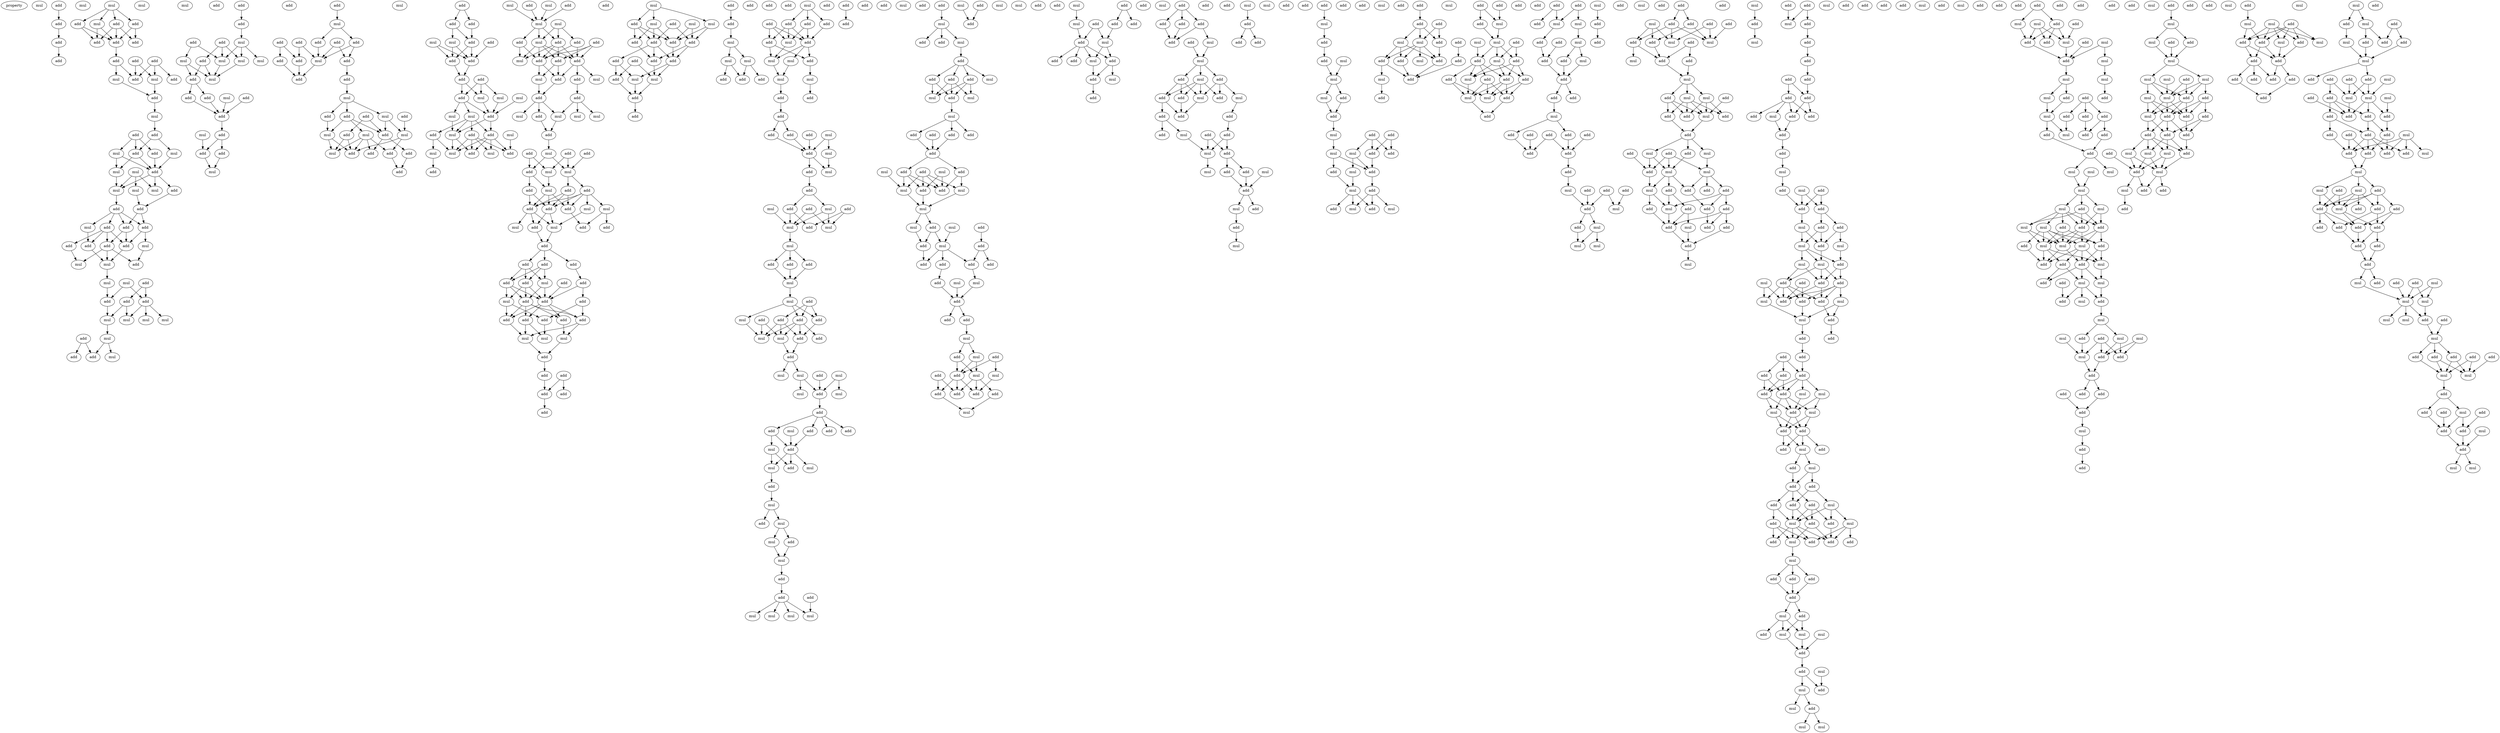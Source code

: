 digraph {
    node [fontcolor=black]
    property [mul=2,lf=1.0]
    0 [ label = mul ];
    1 [ label = add ];
    2 [ label = mul ];
    3 [ label = add ];
    4 [ label = mul ];
    5 [ label = add ];
    6 [ label = add ];
    7 [ label = add ];
    8 [ label = mul ];
    9 [ label = add ];
    10 [ label = add ];
    11 [ label = add ];
    12 [ label = add ];
    13 [ label = add ];
    14 [ label = add ];
    15 [ label = add ];
    16 [ label = add ];
    17 [ label = mul ];
    18 [ label = add ];
    19 [ label = add ];
    20 [ label = mul ];
    21 [ label = mul ];
    22 [ label = add ];
    23 [ label = mul ];
    24 [ label = add ];
    25 [ label = add ];
    26 [ label = add ];
    27 [ label = add ];
    28 [ label = mul ];
    29 [ label = mul ];
    30 [ label = mul ];
    31 [ label = add ];
    32 [ label = mul ];
    33 [ label = mul ];
    34 [ label = mul ];
    35 [ label = mul ];
    36 [ label = add ];
    37 [ label = add ];
    38 [ label = add ];
    39 [ label = add ];
    40 [ label = add ];
    41 [ label = add ];
    42 [ label = mul ];
    43 [ label = add ];
    44 [ label = add ];
    45 [ label = mul ];
    46 [ label = add ];
    47 [ label = add ];
    48 [ label = mul ];
    49 [ label = add ];
    50 [ label = mul ];
    51 [ label = add ];
    52 [ label = mul ];
    53 [ label = mul ];
    54 [ label = add ];
    55 [ label = add ];
    56 [ label = add ];
    57 [ label = mul ];
    58 [ label = mul ];
    59 [ label = mul ];
    60 [ label = mul ];
    61 [ label = mul ];
    62 [ label = add ];
    63 [ label = mul ];
    64 [ label = add ];
    65 [ label = add ];
    66 [ label = add ];
    67 [ label = add ];
    68 [ label = mul ];
    69 [ label = add ];
    70 [ label = add ];
    71 [ label = mul ];
    72 [ label = add ];
    73 [ label = mul ];
    74 [ label = add ];
    75 [ label = mul ];
    76 [ label = mul ];
    77 [ label = mul ];
    78 [ label = mul ];
    79 [ label = add ];
    80 [ label = add ];
    81 [ label = add ];
    82 [ label = mul ];
    83 [ label = add ];
    84 [ label = add ];
    85 [ label = add ];
    86 [ label = mul ];
    87 [ label = add ];
    88 [ label = add ];
    89 [ label = add ];
    90 [ label = mul ];
    91 [ label = add ];
    92 [ label = mul ];
    93 [ label = add ];
    94 [ label = add ];
    95 [ label = add ];
    96 [ label = add ];
    97 [ label = add ];
    98 [ label = add ];
    99 [ label = add ];
    100 [ label = mul ];
    101 [ label = add ];
    102 [ label = add ];
    103 [ label = add ];
    104 [ label = mul ];
    105 [ label = add ];
    106 [ label = mul ];
    107 [ label = add ];
    108 [ label = add ];
    109 [ label = add ];
    110 [ label = mul ];
    111 [ label = mul ];
    112 [ label = mul ];
    113 [ label = add ];
    114 [ label = add ];
    115 [ label = add ];
    116 [ label = add ];
    117 [ label = add ];
    118 [ label = mul ];
    119 [ label = add ];
    120 [ label = add ];
    121 [ label = mul ];
    122 [ label = add ];
    123 [ label = add ];
    124 [ label = add ];
    125 [ label = mul ];
    126 [ label = add ];
    127 [ label = mul ];
    128 [ label = add ];
    129 [ label = add ];
    130 [ label = add ];
    131 [ label = add ];
    132 [ label = add ];
    133 [ label = mul ];
    134 [ label = mul ];
    135 [ label = add ];
    136 [ label = mul ];
    137 [ label = mul ];
    138 [ label = mul ];
    139 [ label = add ];
    140 [ label = add ];
    141 [ label = mul ];
    142 [ label = mul ];
    143 [ label = add ];
    144 [ label = add ];
    145 [ label = mul ];
    146 [ label = mul ];
    147 [ label = add ];
    148 [ label = mul ];
    149 [ label = add ];
    150 [ label = add ];
    151 [ label = mul ];
    152 [ label = add ];
    153 [ label = add ];
    154 [ label = mul ];
    155 [ label = add ];
    156 [ label = mul ];
    157 [ label = mul ];
    158 [ label = add ];
    159 [ label = add ];
    160 [ label = mul ];
    161 [ label = add ];
    162 [ label = add ];
    163 [ label = add ];
    164 [ label = mul ];
    165 [ label = add ];
    166 [ label = add ];
    167 [ label = add ];
    168 [ label = add ];
    169 [ label = mul ];
    170 [ label = mul ];
    171 [ label = add ];
    172 [ label = add ];
    173 [ label = mul ];
    174 [ label = add ];
    175 [ label = mul ];
    176 [ label = mul ];
    177 [ label = mul ];
    178 [ label = add ];
    179 [ label = add ];
    180 [ label = add ];
    181 [ label = mul ];
    182 [ label = add ];
    183 [ label = mul ];
    184 [ label = add ];
    185 [ label = mul ];
    186 [ label = mul ];
    187 [ label = add ];
    188 [ label = add ];
    189 [ label = add ];
    190 [ label = mul ];
    191 [ label = add ];
    192 [ label = mul ];
    193 [ label = add ];
    194 [ label = add ];
    195 [ label = add ];
    196 [ label = mul ];
    197 [ label = add ];
    198 [ label = mul ];
    199 [ label = add ];
    200 [ label = add ];
    201 [ label = add ];
    202 [ label = add ];
    203 [ label = add ];
    204 [ label = add ];
    205 [ label = add ];
    206 [ label = add ];
    207 [ label = add ];
    208 [ label = mul ];
    209 [ label = mul ];
    210 [ label = add ];
    211 [ label = add ];
    212 [ label = add ];
    213 [ label = add ];
    214 [ label = add ];
    215 [ label = add ];
    216 [ label = add ];
    217 [ label = add ];
    218 [ label = mul ];
    219 [ label = mul ];
    220 [ label = mul ];
    221 [ label = add ];
    222 [ label = add ];
    223 [ label = add ];
    224 [ label = add ];
    225 [ label = add ];
    226 [ label = add ];
    227 [ label = mul ];
    228 [ label = mul ];
    229 [ label = add ];
    230 [ label = mul ];
    231 [ label = add ];
    232 [ label = mul ];
    233 [ label = add ];
    234 [ label = add ];
    235 [ label = add ];
    236 [ label = add ];
    237 [ label = add ];
    238 [ label = add ];
    239 [ label = add ];
    240 [ label = add ];
    241 [ label = mul ];
    242 [ label = add ];
    243 [ label = mul ];
    244 [ label = add ];
    245 [ label = add ];
    246 [ label = add ];
    247 [ label = add ];
    248 [ label = add ];
    249 [ label = add ];
    250 [ label = mul ];
    251 [ label = mul ];
    252 [ label = mul ];
    253 [ label = add ];
    254 [ label = add ];
    255 [ label = add ];
    256 [ label = add ];
    257 [ label = mul ];
    258 [ label = add ];
    259 [ label = add ];
    260 [ label = add ];
    261 [ label = add ];
    262 [ label = add ];
    263 [ label = add ];
    264 [ label = mul ];
    265 [ label = add ];
    266 [ label = mul ];
    267 [ label = mul ];
    268 [ label = mul ];
    269 [ label = mul ];
    270 [ label = add ];
    271 [ label = add ];
    272 [ label = add ];
    273 [ label = add ];
    274 [ label = add ];
    275 [ label = mul ];
    276 [ label = add ];
    277 [ label = add ];
    278 [ label = add ];
    279 [ label = mul ];
    280 [ label = add ];
    281 [ label = add ];
    282 [ label = mul ];
    283 [ label = add ];
    284 [ label = add ];
    285 [ label = add ];
    286 [ label = mul ];
    287 [ label = mul ];
    288 [ label = add ];
    289 [ label = add ];
    290 [ label = add ];
    291 [ label = mul ];
    292 [ label = mul ];
    293 [ label = add ];
    294 [ label = mul ];
    295 [ label = add ];
    296 [ label = add ];
    297 [ label = add ];
    298 [ label = mul ];
    299 [ label = add ];
    300 [ label = mul ];
    301 [ label = add ];
    302 [ label = add ];
    303 [ label = add ];
    304 [ label = add ];
    305 [ label = mul ];
    306 [ label = add ];
    307 [ label = mul ];
    308 [ label = mul ];
    309 [ label = add ];
    310 [ label = add ];
    311 [ label = mul ];
    312 [ label = mul ];
    313 [ label = add ];
    314 [ label = mul ];
    315 [ label = add ];
    316 [ label = add ];
    317 [ label = mul ];
    318 [ label = mul ];
    319 [ label = mul ];
    320 [ label = add ];
    321 [ label = add ];
    322 [ label = add ];
    323 [ label = add ];
    324 [ label = add ];
    325 [ label = mul ];
    326 [ label = mul ];
    327 [ label = add ];
    328 [ label = mul ];
    329 [ label = mul ];
    330 [ label = add ];
    331 [ label = add ];
    332 [ label = mul ];
    333 [ label = add ];
    334 [ label = mul ];
    335 [ label = mul ];
    336 [ label = add ];
    337 [ label = mul ];
    338 [ label = add ];
    339 [ label = add ];
    340 [ label = add ];
    341 [ label = add ];
    342 [ label = mul ];
    343 [ label = mul ];
    344 [ label = add ];
    345 [ label = mul ];
    346 [ label = mul ];
    347 [ label = mul ];
    348 [ label = mul ];
    349 [ label = add ];
    350 [ label = add ];
    351 [ label = mul ];
    352 [ label = add ];
    353 [ label = add ];
    354 [ label = add ];
    355 [ label = add ];
    356 [ label = add ];
    357 [ label = add ];
    358 [ label = mul ];
    359 [ label = mul ];
    360 [ label = add ];
    361 [ label = mul ];
    362 [ label = mul ];
    363 [ label = add ];
    364 [ label = add ];
    365 [ label = add ];
    366 [ label = add ];
    367 [ label = add ];
    368 [ label = add ];
    369 [ label = add ];
    370 [ label = add ];
    371 [ label = mul ];
    372 [ label = mul ];
    373 [ label = mul ];
    374 [ label = add ];
    375 [ label = add ];
    376 [ label = mul ];
    377 [ label = mul ];
    378 [ label = mul ];
    379 [ label = add ];
    380 [ label = add ];
    381 [ label = mul ];
    382 [ label = mul ];
    383 [ label = add ];
    384 [ label = add ];
    385 [ label = mul ];
    386 [ label = add ];
    387 [ label = add ];
    388 [ label = add ];
    389 [ label = add ];
    390 [ label = mul ];
    391 [ label = mul ];
    392 [ label = add ];
    393 [ label = add ];
    394 [ label = add ];
    395 [ label = mul ];
    396 [ label = add ];
    397 [ label = mul ];
    398 [ label = add ];
    399 [ label = add ];
    400 [ label = mul ];
    401 [ label = mul ];
    402 [ label = add ];
    403 [ label = add ];
    404 [ label = mul ];
    405 [ label = add ];
    406 [ label = add ];
    407 [ label = add ];
    408 [ label = add ];
    409 [ label = add ];
    410 [ label = mul ];
    411 [ label = add ];
    412 [ label = mul ];
    413 [ label = add ];
    414 [ label = add ];
    415 [ label = add ];
    416 [ label = mul ];
    417 [ label = add ];
    418 [ label = add ];
    419 [ label = add ];
    420 [ label = mul ];
    421 [ label = mul ];
    422 [ label = add ];
    423 [ label = add ];
    424 [ label = mul ];
    425 [ label = add ];
    426 [ label = add ];
    427 [ label = mul ];
    428 [ label = add ];
    429 [ label = add ];
    430 [ label = add ];
    431 [ label = add ];
    432 [ label = add ];
    433 [ label = mul ];
    434 [ label = add ];
    435 [ label = add ];
    436 [ label = mul ];
    437 [ label = add ];
    438 [ label = mul ];
    439 [ label = add ];
    440 [ label = add ];
    441 [ label = mul ];
    442 [ label = add ];
    443 [ label = mul ];
    444 [ label = add ];
    445 [ label = add ];
    446 [ label = add ];
    447 [ label = add ];
    448 [ label = add ];
    449 [ label = mul ];
    450 [ label = add ];
    451 [ label = add ];
    452 [ label = add ];
    453 [ label = mul ];
    454 [ label = mul ];
    455 [ label = add ];
    456 [ label = add ];
    457 [ label = add ];
    458 [ label = mul ];
    459 [ label = add ];
    460 [ label = mul ];
    461 [ label = add ];
    462 [ label = add ];
    463 [ label = add ];
    464 [ label = mul ];
    465 [ label = mul ];
    466 [ label = mul ];
    467 [ label = add ];
    468 [ label = add ];
    469 [ label = add ];
    470 [ label = add ];
    471 [ label = add ];
    472 [ label = add ];
    473 [ label = mul ];
    474 [ label = add ];
    475 [ label = add ];
    476 [ label = add ];
    477 [ label = add ];
    478 [ label = mul ];
    479 [ label = mul ];
    480 [ label = mul ];
    481 [ label = add ];
    482 [ label = mul ];
    483 [ label = add ];
    484 [ label = add ];
    485 [ label = add ];
    486 [ label = mul ];
    487 [ label = mul ];
    488 [ label = mul ];
    489 [ label = add ];
    490 [ label = add ];
    491 [ label = mul ];
    492 [ label = add ];
    493 [ label = add ];
    494 [ label = add ];
    495 [ label = mul ];
    496 [ label = add ];
    497 [ label = mul ];
    498 [ label = add ];
    499 [ label = mul ];
    500 [ label = add ];
    501 [ label = add ];
    502 [ label = add ];
    503 [ label = add ];
    504 [ label = mul ];
    505 [ label = add ];
    506 [ label = add ];
    507 [ label = mul ];
    508 [ label = add ];
    509 [ label = add ];
    510 [ label = add ];
    511 [ label = add ];
    512 [ label = mul ];
    513 [ label = mul ];
    514 [ label = add ];
    515 [ label = add ];
    516 [ label = mul ];
    517 [ label = add ];
    518 [ label = add ];
    519 [ label = add ];
    520 [ label = mul ];
    521 [ label = mul ];
    522 [ label = add ];
    523 [ label = mul ];
    524 [ label = mul ];
    525 [ label = add ];
    526 [ label = add ];
    527 [ label = add ];
    528 [ label = add ];
    529 [ label = mul ];
    530 [ label = add ];
    531 [ label = add ];
    532 [ label = add ];
    533 [ label = mul ];
    534 [ label = mul ];
    535 [ label = add ];
    536 [ label = add ];
    537 [ label = add ];
    538 [ label = add ];
    539 [ label = add ];
    540 [ label = mul ];
    541 [ label = add ];
    542 [ label = mul ];
    543 [ label = add ];
    544 [ label = mul ];
    545 [ label = add ];
    546 [ label = add ];
    547 [ label = mul ];
    548 [ label = add ];
    549 [ label = add ];
    550 [ label = add ];
    551 [ label = add ];
    552 [ label = mul ];
    553 [ label = add ];
    554 [ label = add ];
    555 [ label = add ];
    556 [ label = add ];
    557 [ label = add ];
    558 [ label = add ];
    559 [ label = add ];
    560 [ label = add ];
    561 [ label = add ];
    562 [ label = mul ];
    563 [ label = add ];
    564 [ label = add ];
    565 [ label = mul ];
    566 [ label = add ];
    567 [ label = add ];
    568 [ label = mul ];
    569 [ label = mul ];
    570 [ label = mul ];
    571 [ label = mul ];
    572 [ label = add ];
    573 [ label = add ];
    574 [ label = mul ];
    575 [ label = add ];
    576 [ label = add ];
    577 [ label = add ];
    578 [ label = add ];
    579 [ label = add ];
    580 [ label = mul ];
    581 [ label = add ];
    582 [ label = add ];
    583 [ label = add ];
    584 [ label = mul ];
    585 [ label = add ];
    586 [ label = add ];
    587 [ label = mul ];
    588 [ label = add ];
    589 [ label = mul ];
    590 [ label = add ];
    591 [ label = mul ];
    592 [ label = add ];
    593 [ label = add ];
    594 [ label = mul ];
    595 [ label = mul ];
    596 [ label = mul ];
    597 [ label = add ];
    598 [ label = add ];
    599 [ label = add ];
    600 [ label = add ];
    601 [ label = mul ];
    602 [ label = add ];
    603 [ label = add ];
    604 [ label = add ];
    605 [ label = mul ];
    606 [ label = add ];
    607 [ label = mul ];
    608 [ label = mul ];
    609 [ label = mul ];
    610 [ label = add ];
    611 [ label = add ];
    612 [ label = add ];
    613 [ label = add ];
    614 [ label = add ];
    615 [ label = mul ];
    616 [ label = add ];
    617 [ label = add ];
    618 [ label = add ];
    619 [ label = add ];
    620 [ label = mul ];
    621 [ label = add ];
    622 [ label = add ];
    623 [ label = add ];
    624 [ label = mul ];
    625 [ label = add ];
    626 [ label = mul ];
    627 [ label = add ];
    628 [ label = add ];
    629 [ label = mul ];
    630 [ label = add ];
    631 [ label = add ];
    632 [ label = mul ];
    633 [ label = mul ];
    634 [ label = add ];
    635 [ label = add ];
    636 [ label = add ];
    637 [ label = add ];
    638 [ label = add ];
    639 [ label = add ];
    640 [ label = add ];
    641 [ label = add ];
    642 [ label = add ];
    643 [ label = mul ];
    644 [ label = add ];
    645 [ label = add ];
    646 [ label = add ];
    647 [ label = add ];
    648 [ label = add ];
    649 [ label = add ];
    650 [ label = mul ];
    651 [ label = add ];
    652 [ label = mul ];
    653 [ label = add ];
    654 [ label = mul ];
    655 [ label = add ];
    656 [ label = add ];
    657 [ label = add ];
    658 [ label = mul ];
    659 [ label = add ];
    660 [ label = mul ];
    661 [ label = mul ];
    662 [ label = add ];
    663 [ label = mul ];
    664 [ label = mul ];
    665 [ label = add ];
    666 [ label = add ];
    667 [ label = add ];
    668 [ label = add ];
    669 [ label = add ];
    670 [ label = mul ];
    671 [ label = add ];
    672 [ label = add ];
    673 [ label = mul ];
    674 [ label = add ];
    675 [ label = mul ];
    676 [ label = mul ];
    677 [ label = add ];
    678 [ label = add ];
    679 [ label = add ];
    680 [ label = add ];
    681 [ label = add ];
    682 [ label = add ];
    683 [ label = add ];
    684 [ label = add ];
    685 [ label = add ];
    686 [ label = add ];
    687 [ label = mul ];
    688 [ label = add ];
    689 [ label = mul ];
    690 [ label = mul ];
    691 [ label = mul ];
    692 [ label = add ];
    693 [ label = add ];
    694 [ label = add ];
    695 [ label = add ];
    696 [ label = add ];
    697 [ label = mul ];
    698 [ label = add ];
    699 [ label = mul ];
    700 [ label = mul ];
    701 [ label = add ];
    702 [ label = add ];
    703 [ label = add ];
    704 [ label = add ];
    705 [ label = mul ];
    706 [ label = add ];
    707 [ label = add ];
    708 [ label = mul ];
    709 [ label = mul ];
    710 [ label = add ];
    711 [ label = add ];
    712 [ label = add ];
    713 [ label = add ];
    714 [ label = mul ];
    715 [ label = add ];
    716 [ label = add ];
    717 [ label = mul ];
    718 [ label = add ];
    719 [ label = add ];
    720 [ label = add ];
    721 [ label = add ];
    722 [ label = add ];
    723 [ label = mul ];
    724 [ label = add ];
    725 [ label = add ];
    726 [ label = mul ];
    727 [ label = mul ];
    728 [ label = mul ];
    729 [ label = add ];
    730 [ label = add ];
    731 [ label = mul ];
    732 [ label = add ];
    733 [ label = mul ];
    734 [ label = add ];
    735 [ label = mul ];
    736 [ label = add ];
    737 [ label = mul ];
    738 [ label = add ];
    739 [ label = mul ];
    740 [ label = add ];
    741 [ label = add ];
    742 [ label = add ];
    743 [ label = mul ];
    744 [ label = add ];
    745 [ label = mul ];
    746 [ label = add ];
    747 [ label = add ];
    748 [ label = add ];
    749 [ label = mul ];
    750 [ label = mul ];
    751 [ label = mul ];
    752 [ label = add ];
    753 [ label = mul ];
    754 [ label = mul ];
    755 [ label = add ];
    756 [ label = add ];
    757 [ label = add ];
    758 [ label = mul ];
    759 [ label = add ];
    760 [ label = mul ];
    761 [ label = add ];
    762 [ label = add ];
    763 [ label = add ];
    764 [ label = mul ];
    765 [ label = add ];
    766 [ label = add ];
    767 [ label = add ];
    768 [ label = add ];
    769 [ label = mul ];
    770 [ label = add ];
    771 [ label = mul ];
    772 [ label = mul ];
    773 [ label = mul ];
    774 [ label = mul ];
    775 [ label = add ];
    776 [ label = mul ];
    777 [ label = add ];
    778 [ label = add ];
    779 [ label = add ];
    780 [ label = mul ];
    781 [ label = mul ];
    782 [ label = mul ];
    783 [ label = add ];
    784 [ label = add ];
    785 [ label = mul ];
    786 [ label = mul ];
    787 [ label = mul ];
    788 [ label = add ];
    789 [ label = add ];
    790 [ label = add ];
    791 [ label = add ];
    792 [ label = mul ];
    793 [ label = add ];
    794 [ label = mul ];
    795 [ label = mul ];
    796 [ label = add ];
    797 [ label = add ];
    798 [ label = mul ];
    799 [ label = mul ];
    800 [ label = add ];
    801 [ label = mul ];
    802 [ label = add ];
    803 [ label = mul ];
    804 [ label = mul ];
    805 [ label = add ];
    806 [ label = add ];
    807 [ label = add ];
    808 [ label = add ];
    809 [ label = add ];
    810 [ label = add ];
    811 [ label = add ];
    812 [ label = mul ];
    813 [ label = add ];
    814 [ label = add ];
    815 [ label = mul ];
    816 [ label = add ];
    817 [ label = add ];
    818 [ label = mul ];
    819 [ label = add ];
    820 [ label = add ];
    821 [ label = add ];
    822 [ label = add ];
    823 [ label = mul ];
    824 [ label = mul ];
    825 [ label = mul ];
    826 [ label = mul ];
    827 [ label = mul ];
    828 [ label = add ];
    829 [ label = mul ];
    830 [ label = mul ];
    831 [ label = add ];
    832 [ label = add ];
    833 [ label = add ];
    834 [ label = add ];
    835 [ label = add ];
    836 [ label = mul ];
    837 [ label = add ];
    838 [ label = add ];
    839 [ label = add ];
    840 [ label = mul ];
    841 [ label = add ];
    842 [ label = add ];
    843 [ label = mul ];
    844 [ label = mul ];
    845 [ label = mul ];
    846 [ label = add ];
    847 [ label = add ];
    848 [ label = mul ];
    849 [ label = add ];
    850 [ label = mul ];
    851 [ label = add ];
    852 [ label = add ];
    853 [ label = add ];
    854 [ label = mul ];
    855 [ label = mul ];
    856 [ label = mul ];
    857 [ label = add ];
    858 [ label = mul ];
    859 [ label = add ];
    860 [ label = add ];
    861 [ label = mul ];
    862 [ label = add ];
    863 [ label = add ];
    864 [ label = add ];
    865 [ label = add ];
    866 [ label = add ];
    867 [ label = add ];
    868 [ label = add ];
    869 [ label = mul ];
    870 [ label = add ];
    871 [ label = add ];
    872 [ label = mul ];
    873 [ label = add ];
    874 [ label = add ];
    875 [ label = add ];
    876 [ label = mul ];
    877 [ label = mul ];
    878 [ label = add ];
    879 [ label = mul ];
    880 [ label = add ];
    881 [ label = add ];
    882 [ label = add ];
    883 [ label = mul ];
    884 [ label = add ];
    885 [ label = mul ];
    886 [ label = add ];
    887 [ label = mul ];
    888 [ label = add ];
    889 [ label = add ];
    890 [ label = add ];
    891 [ label = add ];
    892 [ label = add ];
    893 [ label = add ];
    894 [ label = mul ];
    895 [ label = add ];
    896 [ label = add ];
    897 [ label = add ];
    898 [ label = add ];
    899 [ label = add ];
    900 [ label = add ];
    901 [ label = mul ];
    902 [ label = mul ];
    903 [ label = mul ];
    904 [ label = mul ];
    905 [ label = add ];
    906 [ label = add ];
    907 [ label = add ];
    908 [ label = mul ];
    909 [ label = add ];
    910 [ label = add ];
    911 [ label = add ];
    912 [ label = add ];
    913 [ label = add ];
    914 [ label = add ];
    915 [ label = add ];
    916 [ label = add ];
    917 [ label = add ];
    918 [ label = add ];
    919 [ label = add ];
    920 [ label = mul ];
    921 [ label = add ];
    922 [ label = mul ];
    923 [ label = add ];
    924 [ label = mul ];
    925 [ label = mul ];
    926 [ label = add ];
    927 [ label = mul ];
    928 [ label = add ];
    929 [ label = add ];
    930 [ label = mul ];
    931 [ label = mul ];
    932 [ label = add ];
    933 [ label = add ];
    934 [ label = add ];
    935 [ label = add ];
    936 [ label = add ];
    937 [ label = mul ];
    938 [ label = mul ];
    939 [ label = add ];
    940 [ label = add ];
    941 [ label = add ];
    942 [ label = mul ];
    943 [ label = add ];
    944 [ label = add ];
    945 [ label = add ];
    946 [ label = mul ];
    947 [ label = add ];
    948 [ label = mul ];
    949 [ label = mul ];
    1 -> 3 [ name = 0 ];
    3 -> 5 [ name = 1 ];
    4 -> 6 [ name = 2 ];
    4 -> 7 [ name = 3 ];
    4 -> 8 [ name = 4 ];
    4 -> 10 [ name = 5 ];
    5 -> 9 [ name = 6 ];
    6 -> 11 [ name = 7 ];
    6 -> 12 [ name = 8 ];
    7 -> 11 [ name = 9 ];
    7 -> 13 [ name = 10 ];
    8 -> 11 [ name = 11 ];
    8 -> 13 [ name = 12 ];
    10 -> 11 [ name = 13 ];
    10 -> 12 [ name = 14 ];
    10 -> 13 [ name = 15 ];
    11 -> 14 [ name = 16 ];
    14 -> 17 [ name = 17 ];
    14 -> 19 [ name = 18 ];
    15 -> 19 [ name = 19 ];
    15 -> 21 [ name = 20 ];
    16 -> 18 [ name = 21 ];
    16 -> 19 [ name = 22 ];
    16 -> 21 [ name = 23 ];
    17 -> 22 [ name = 24 ];
    21 -> 22 [ name = 25 ];
    22 -> 23 [ name = 26 ];
    23 -> 24 [ name = 27 ];
    24 -> 26 [ name = 28 ];
    24 -> 29 [ name = 29 ];
    25 -> 26 [ name = 30 ];
    25 -> 27 [ name = 31 ];
    25 -> 28 [ name = 32 ];
    26 -> 30 [ name = 33 ];
    26 -> 31 [ name = 34 ];
    27 -> 31 [ name = 35 ];
    28 -> 30 [ name = 36 ];
    28 -> 31 [ name = 37 ];
    29 -> 31 [ name = 38 ];
    30 -> 33 [ name = 39 ];
    31 -> 33 [ name = 40 ];
    31 -> 34 [ name = 41 ];
    31 -> 36 [ name = 42 ];
    32 -> 33 [ name = 43 ];
    32 -> 34 [ name = 44 ];
    32 -> 35 [ name = 45 ];
    33 -> 37 [ name = 46 ];
    35 -> 38 [ name = 47 ];
    36 -> 38 [ name = 48 ];
    37 -> 39 [ name = 49 ];
    37 -> 40 [ name = 50 ];
    37 -> 41 [ name = 51 ];
    37 -> 42 [ name = 52 ];
    38 -> 40 [ name = 53 ];
    38 -> 41 [ name = 54 ];
    39 -> 43 [ name = 55 ];
    39 -> 44 [ name = 56 ];
    39 -> 46 [ name = 57 ];
    39 -> 47 [ name = 58 ];
    40 -> 46 [ name = 59 ];
    40 -> 47 [ name = 60 ];
    41 -> 45 [ name = 61 ];
    41 -> 46 [ name = 62 ];
    42 -> 43 [ name = 63 ];
    43 -> 48 [ name = 64 ];
    44 -> 50 [ name = 65 ];
    45 -> 49 [ name = 66 ];
    46 -> 48 [ name = 67 ];
    47 -> 48 [ name = 68 ];
    47 -> 49 [ name = 69 ];
    47 -> 50 [ name = 70 ];
    48 -> 52 [ name = 71 ];
    51 -> 54 [ name = 72 ];
    51 -> 56 [ name = 73 ];
    52 -> 55 [ name = 74 ];
    53 -> 54 [ name = 75 ];
    53 -> 55 [ name = 76 ];
    54 -> 59 [ name = 77 ];
    54 -> 60 [ name = 78 ];
    54 -> 61 [ name = 79 ];
    55 -> 57 [ name = 80 ];
    56 -> 57 [ name = 81 ];
    56 -> 61 [ name = 82 ];
    57 -> 63 [ name = 83 ];
    62 -> 66 [ name = 84 ];
    62 -> 67 [ name = 85 ];
    63 -> 67 [ name = 86 ];
    63 -> 68 [ name = 87 ];
    65 -> 69 [ name = 88 ];
    69 -> 71 [ name = 89 ];
    70 -> 73 [ name = 90 ];
    70 -> 74 [ name = 91 ];
    70 -> 75 [ name = 92 ];
    71 -> 73 [ name = 93 ];
    71 -> 75 [ name = 94 ];
    71 -> 77 [ name = 95 ];
    72 -> 73 [ name = 96 ];
    72 -> 76 [ name = 97 ];
    73 -> 78 [ name = 98 ];
    74 -> 78 [ name = 99 ];
    74 -> 79 [ name = 100 ];
    75 -> 78 [ name = 101 ];
    76 -> 78 [ name = 102 ];
    76 -> 79 [ name = 103 ];
    79 -> 80 [ name = 104 ];
    79 -> 81 [ name = 105 ];
    80 -> 84 [ name = 106 ];
    81 -> 84 [ name = 107 ];
    82 -> 84 [ name = 108 ];
    83 -> 84 [ name = 109 ];
    84 -> 85 [ name = 110 ];
    85 -> 88 [ name = 111 ];
    85 -> 89 [ name = 112 ];
    86 -> 88 [ name = 113 ];
    88 -> 90 [ name = 114 ];
    89 -> 90 [ name = 115 ];
    91 -> 92 [ name = 116 ];
    92 -> 96 [ name = 117 ];
    92 -> 97 [ name = 118 ];
    93 -> 100 [ name = 119 ];
    93 -> 101 [ name = 120 ];
    94 -> 98 [ name = 121 ];
    94 -> 101 [ name = 122 ];
    95 -> 99 [ name = 123 ];
    95 -> 100 [ name = 124 ];
    96 -> 100 [ name = 125 ];
    97 -> 99 [ name = 126 ];
    97 -> 100 [ name = 127 ];
    98 -> 103 [ name = 128 ];
    99 -> 102 [ name = 129 ];
    100 -> 103 [ name = 130 ];
    101 -> 103 [ name = 131 ];
    102 -> 104 [ name = 132 ];
    104 -> 105 [ name = 133 ];
    104 -> 106 [ name = 134 ];
    104 -> 108 [ name = 135 ];
    105 -> 110 [ name = 136 ];
    106 -> 112 [ name = 137 ];
    106 -> 114 [ name = 138 ];
    107 -> 112 [ name = 139 ];
    108 -> 110 [ name = 140 ];
    108 -> 111 [ name = 141 ];
    108 -> 114 [ name = 142 ];
    109 -> 113 [ name = 143 ];
    109 -> 114 [ name = 144 ];
    110 -> 117 [ name = 145 ];
    110 -> 118 [ name = 146 ];
    111 -> 115 [ name = 147 ];
    111 -> 117 [ name = 148 ];
    111 -> 118 [ name = 149 ];
    111 -> 119 [ name = 150 ];
    112 -> 115 [ name = 151 ];
    112 -> 117 [ name = 152 ];
    113 -> 117 [ name = 153 ];
    113 -> 118 [ name = 154 ];
    114 -> 116 [ name = 155 ];
    114 -> 119 [ name = 156 ];
    115 -> 120 [ name = 157 ];
    116 -> 120 [ name = 158 ];
    122 -> 123 [ name = 159 ];
    122 -> 124 [ name = 160 ];
    123 -> 128 [ name = 161 ];
    124 -> 127 [ name = 162 ];
    124 -> 128 [ name = 163 ];
    125 -> 129 [ name = 164 ];
    125 -> 130 [ name = 165 ];
    126 -> 130 [ name = 166 ];
    127 -> 129 [ name = 167 ];
    127 -> 130 [ name = 168 ];
    128 -> 129 [ name = 169 ];
    128 -> 130 [ name = 170 ];
    129 -> 131 [ name = 171 ];
    130 -> 131 [ name = 172 ];
    131 -> 135 [ name = 173 ];
    131 -> 136 [ name = 174 ];
    132 -> 134 [ name = 175 ];
    132 -> 135 [ name = 176 ];
    132 -> 136 [ name = 177 ];
    133 -> 139 [ name = 178 ];
    134 -> 139 [ name = 179 ];
    135 -> 137 [ name = 180 ];
    135 -> 138 [ name = 181 ];
    135 -> 139 [ name = 182 ];
    136 -> 139 [ name = 183 ];
    137 -> 140 [ name = 184 ];
    137 -> 141 [ name = 185 ];
    137 -> 143 [ name = 186 ];
    137 -> 144 [ name = 187 ];
    138 -> 141 [ name = 188 ];
    139 -> 141 [ name = 189 ];
    139 -> 144 [ name = 190 ];
    140 -> 145 [ name = 191 ];
    140 -> 147 [ name = 192 ];
    140 -> 148 [ name = 193 ];
    140 -> 149 [ name = 194 ];
    141 -> 145 [ name = 195 ];
    141 -> 149 [ name = 196 ];
    142 -> 147 [ name = 197 ];
    143 -> 145 [ name = 198 ];
    143 -> 146 [ name = 199 ];
    144 -> 145 [ name = 200 ];
    144 -> 147 [ name = 201 ];
    144 -> 148 [ name = 202 ];
    144 -> 149 [ name = 203 ];
    146 -> 150 [ name = 204 ];
    151 -> 156 [ name = 205 ];
    152 -> 156 [ name = 206 ];
    154 -> 156 [ name = 207 ];
    155 -> 156 [ name = 208 ];
    156 -> 158 [ name = 209 ];
    156 -> 160 [ name = 210 ];
    156 -> 161 [ name = 211 ];
    157 -> 160 [ name = 212 ];
    157 -> 161 [ name = 213 ];
    157 -> 162 [ name = 214 ];
    158 -> 164 [ name = 215 ];
    158 -> 165 [ name = 216 ];
    159 -> 163 [ name = 217 ];
    159 -> 165 [ name = 218 ];
    159 -> 166 [ name = 219 ];
    160 -> 163 [ name = 220 ];
    160 -> 164 [ name = 221 ];
    160 -> 165 [ name = 222 ];
    160 -> 166 [ name = 223 ];
    161 -> 163 [ name = 224 ];
    161 -> 164 [ name = 225 ];
    161 -> 165 [ name = 226 ];
    161 -> 166 [ name = 227 ];
    162 -> 163 [ name = 228 ];
    162 -> 165 [ name = 229 ];
    163 -> 167 [ name = 230 ];
    163 -> 168 [ name = 231 ];
    163 -> 170 [ name = 232 ];
    165 -> 168 [ name = 233 ];
    165 -> 169 [ name = 234 ];
    166 -> 168 [ name = 235 ];
    166 -> 169 [ name = 236 ];
    167 -> 171 [ name = 237 ];
    168 -> 172 [ name = 238 ];
    169 -> 172 [ name = 239 ];
    171 -> 173 [ name = 240 ];
    171 -> 175 [ name = 241 ];
    171 -> 177 [ name = 242 ];
    172 -> 174 [ name = 243 ];
    172 -> 175 [ name = 244 ];
    172 -> 176 [ name = 245 ];
    174 -> 178 [ name = 246 ];
    175 -> 178 [ name = 247 ];
    178 -> 181 [ name = 248 ];
    179 -> 183 [ name = 249 ];
    179 -> 185 [ name = 250 ];
    180 -> 184 [ name = 251 ];
    180 -> 185 [ name = 252 ];
    181 -> 183 [ name = 253 ];
    181 -> 184 [ name = 254 ];
    182 -> 183 [ name = 255 ];
    183 -> 187 [ name = 256 ];
    183 -> 188 [ name = 257 ];
    184 -> 186 [ name = 258 ];
    184 -> 189 [ name = 259 ];
    185 -> 186 [ name = 260 ];
    186 -> 191 [ name = 261 ];
    186 -> 193 [ name = 262 ];
    186 -> 194 [ name = 263 ];
    187 -> 191 [ name = 264 ];
    187 -> 193 [ name = 265 ];
    187 -> 194 [ name = 266 ];
    188 -> 190 [ name = 267 ];
    188 -> 191 [ name = 268 ];
    188 -> 192 [ name = 269 ];
    188 -> 193 [ name = 270 ];
    188 -> 194 [ name = 271 ];
    189 -> 191 [ name = 272 ];
    189 -> 193 [ name = 273 ];
    190 -> 197 [ name = 274 ];
    190 -> 199 [ name = 275 ];
    191 -> 195 [ name = 276 ];
    191 -> 196 [ name = 277 ];
    191 -> 198 [ name = 278 ];
    192 -> 198 [ name = 279 ];
    193 -> 195 [ name = 280 ];
    193 -> 198 [ name = 281 ];
    194 -> 197 [ name = 282 ];
    195 -> 200 [ name = 283 ];
    198 -> 200 [ name = 284 ];
    200 -> 201 [ name = 285 ];
    200 -> 202 [ name = 286 ];
    200 -> 203 [ name = 287 ];
    201 -> 207 [ name = 288 ];
    202 -> 204 [ name = 289 ];
    202 -> 206 [ name = 290 ];
    202 -> 208 [ name = 291 ];
    203 -> 204 [ name = 292 ];
    203 -> 206 [ name = 293 ];
    203 -> 208 [ name = 294 ];
    204 -> 209 [ name = 295 ];
    204 -> 211 [ name = 296 ];
    204 -> 212 [ name = 297 ];
    205 -> 212 [ name = 298 ];
    206 -> 209 [ name = 299 ];
    206 -> 211 [ name = 300 ];
    206 -> 212 [ name = 301 ];
    207 -> 210 [ name = 302 ];
    207 -> 212 [ name = 303 ];
    208 -> 211 [ name = 304 ];
    208 -> 212 [ name = 305 ];
    209 -> 214 [ name = 306 ];
    209 -> 215 [ name = 307 ];
    210 -> 215 [ name = 308 ];
    210 -> 217 [ name = 309 ];
    211 -> 213 [ name = 310 ];
    211 -> 214 [ name = 311 ];
    211 -> 216 [ name = 312 ];
    211 -> 217 [ name = 313 ];
    212 -> 213 [ name = 314 ];
    212 -> 214 [ name = 315 ];
    212 -> 216 [ name = 316 ];
    212 -> 217 [ name = 317 ];
    213 -> 220 [ name = 318 ];
    214 -> 219 [ name = 319 ];
    215 -> 218 [ name = 320 ];
    216 -> 218 [ name = 321 ];
    216 -> 219 [ name = 322 ];
    217 -> 219 [ name = 323 ];
    217 -> 220 [ name = 324 ];
    219 -> 221 [ name = 325 ];
    220 -> 221 [ name = 326 ];
    221 -> 223 [ name = 327 ];
    222 -> 224 [ name = 328 ];
    222 -> 225 [ name = 329 ];
    223 -> 224 [ name = 330 ];
    224 -> 226 [ name = 331 ];
    227 -> 230 [ name = 332 ];
    227 -> 231 [ name = 333 ];
    227 -> 232 [ name = 334 ];
    228 -> 233 [ name = 335 ];
    228 -> 236 [ name = 336 ];
    229 -> 234 [ name = 337 ];
    229 -> 236 [ name = 338 ];
    230 -> 233 [ name = 339 ];
    230 -> 234 [ name = 340 ];
    230 -> 235 [ name = 341 ];
    231 -> 233 [ name = 342 ];
    231 -> 234 [ name = 343 ];
    231 -> 235 [ name = 344 ];
    232 -> 233 [ name = 345 ];
    232 -> 236 [ name = 346 ];
    233 -> 240 [ name = 347 ];
    234 -> 238 [ name = 348 ];
    234 -> 239 [ name = 349 ];
    234 -> 240 [ name = 350 ];
    235 -> 238 [ name = 351 ];
    236 -> 238 [ name = 352 ];
    236 -> 240 [ name = 353 ];
    237 -> 242 [ name = 354 ];
    237 -> 243 [ name = 355 ];
    238 -> 243 [ name = 356 ];
    239 -> 241 [ name = 357 ];
    239 -> 242 [ name = 358 ];
    240 -> 241 [ name = 359 ];
    240 -> 243 [ name = 360 ];
    241 -> 244 [ name = 361 ];
    242 -> 244 [ name = 362 ];
    243 -> 244 [ name = 363 ];
    244 -> 247 [ name = 364 ];
    245 -> 249 [ name = 365 ];
    249 -> 250 [ name = 366 ];
    250 -> 251 [ name = 367 ];
    250 -> 252 [ name = 368 ];
    251 -> 253 [ name = 369 ];
    251 -> 254 [ name = 370 ];
    252 -> 254 [ name = 371 ];
    252 -> 255 [ name = 372 ];
    257 -> 258 [ name = 373 ];
    257 -> 259 [ name = 374 ];
    257 -> 260 [ name = 375 ];
    258 -> 263 [ name = 376 ];
    258 -> 264 [ name = 377 ];
    259 -> 262 [ name = 378 ];
    259 -> 263 [ name = 379 ];
    259 -> 264 [ name = 380 ];
    260 -> 263 [ name = 381 ];
    261 -> 262 [ name = 382 ];
    261 -> 263 [ name = 383 ];
    261 -> 264 [ name = 384 ];
    262 -> 265 [ name = 385 ];
    262 -> 267 [ name = 386 ];
    263 -> 265 [ name = 387 ];
    263 -> 266 [ name = 388 ];
    263 -> 267 [ name = 389 ];
    264 -> 267 [ name = 390 ];
    265 -> 268 [ name = 391 ];
    266 -> 269 [ name = 392 ];
    267 -> 269 [ name = 393 ];
    268 -> 270 [ name = 394 ];
    269 -> 272 [ name = 395 ];
    272 -> 273 [ name = 396 ];
    273 -> 274 [ name = 397 ];
    273 -> 276 [ name = 398 ];
    274 -> 278 [ name = 399 ];
    275 -> 278 [ name = 400 ];
    275 -> 279 [ name = 401 ];
    276 -> 278 [ name = 402 ];
    277 -> 278 [ name = 403 ];
    278 -> 280 [ name = 404 ];
    278 -> 282 [ name = 405 ];
    279 -> 282 [ name = 406 ];
    280 -> 284 [ name = 407 ];
    281 -> 283 [ name = 408 ];
    284 -> 286 [ name = 409 ];
    284 -> 288 [ name = 410 ];
    285 -> 291 [ name = 411 ];
    285 -> 292 [ name = 412 ];
    286 -> 291 [ name = 413 ];
    286 -> 292 [ name = 414 ];
    287 -> 291 [ name = 415 ];
    288 -> 290 [ name = 416 ];
    288 -> 291 [ name = 417 ];
    289 -> 290 [ name = 418 ];
    289 -> 292 [ name = 419 ];
    291 -> 294 [ name = 420 ];
    294 -> 295 [ name = 421 ];
    294 -> 296 [ name = 422 ];
    294 -> 297 [ name = 423 ];
    295 -> 298 [ name = 424 ];
    296 -> 298 [ name = 425 ];
    297 -> 298 [ name = 426 ];
    298 -> 300 [ name = 427 ];
    299 -> 301 [ name = 428 ];
    299 -> 302 [ name = 429 ];
    299 -> 304 [ name = 430 ];
    300 -> 302 [ name = 431 ];
    300 -> 304 [ name = 432 ];
    300 -> 305 [ name = 433 ];
    301 -> 306 [ name = 434 ];
    301 -> 307 [ name = 435 ];
    301 -> 308 [ name = 436 ];
    302 -> 306 [ name = 437 ];
    302 -> 307 [ name = 438 ];
    302 -> 308 [ name = 439 ];
    302 -> 309 [ name = 440 ];
    303 -> 307 [ name = 441 ];
    303 -> 308 [ name = 442 ];
    304 -> 306 [ name = 443 ];
    305 -> 307 [ name = 444 ];
    306 -> 310 [ name = 445 ];
    308 -> 310 [ name = 446 ];
    310 -> 311 [ name = 447 ];
    310 -> 314 [ name = 448 ];
    312 -> 315 [ name = 449 ];
    312 -> 319 [ name = 450 ];
    313 -> 315 [ name = 451 ];
    314 -> 315 [ name = 452 ];
    314 -> 318 [ name = 453 ];
    315 -> 320 [ name = 454 ];
    320 -> 321 [ name = 455 ];
    320 -> 322 [ name = 456 ];
    320 -> 323 [ name = 457 ];
    320 -> 324 [ name = 458 ];
    321 -> 326 [ name = 459 ];
    321 -> 327 [ name = 460 ];
    324 -> 327 [ name = 461 ];
    325 -> 327 [ name = 462 ];
    326 -> 328 [ name = 463 ];
    326 -> 330 [ name = 464 ];
    327 -> 328 [ name = 465 ];
    327 -> 329 [ name = 466 ];
    327 -> 330 [ name = 467 ];
    328 -> 331 [ name = 468 ];
    331 -> 332 [ name = 469 ];
    332 -> 333 [ name = 470 ];
    332 -> 334 [ name = 471 ];
    334 -> 335 [ name = 472 ];
    334 -> 336 [ name = 473 ];
    335 -> 337 [ name = 474 ];
    336 -> 337 [ name = 475 ];
    337 -> 339 [ name = 476 ];
    339 -> 341 [ name = 477 ];
    340 -> 345 [ name = 478 ];
    341 -> 342 [ name = 479 ];
    341 -> 343 [ name = 480 ];
    341 -> 345 [ name = 481 ];
    341 -> 346 [ name = 482 ];
    344 -> 347 [ name = 483 ];
    347 -> 349 [ name = 484 ];
    347 -> 350 [ name = 485 ];
    347 -> 351 [ name = 486 ];
    348 -> 354 [ name = 487 ];
    351 -> 353 [ name = 488 ];
    352 -> 354 [ name = 489 ];
    353 -> 355 [ name = 490 ];
    353 -> 356 [ name = 491 ];
    353 -> 357 [ name = 492 ];
    353 -> 358 [ name = 493 ];
    355 -> 360 [ name = 494 ];
    355 -> 361 [ name = 495 ];
    356 -> 359 [ name = 496 ];
    356 -> 360 [ name = 497 ];
    356 -> 361 [ name = 498 ];
    357 -> 359 [ name = 499 ];
    357 -> 360 [ name = 500 ];
    357 -> 361 [ name = 501 ];
    360 -> 362 [ name = 502 ];
    362 -> 363 [ name = 503 ];
    362 -> 364 [ name = 504 ];
    362 -> 366 [ name = 505 ];
    364 -> 367 [ name = 506 ];
    365 -> 367 [ name = 507 ];
    366 -> 367 [ name = 508 ];
    367 -> 368 [ name = 509 ];
    367 -> 369 [ name = 510 ];
    368 -> 374 [ name = 511 ];
    368 -> 375 [ name = 512 ];
    368 -> 376 [ name = 513 ];
    369 -> 374 [ name = 514 ];
    369 -> 377 [ name = 515 ];
    370 -> 374 [ name = 516 ];
    370 -> 375 [ name = 517 ];
    370 -> 376 [ name = 518 ];
    370 -> 377 [ name = 519 ];
    371 -> 376 [ name = 520 ];
    372 -> 374 [ name = 521 ];
    372 -> 375 [ name = 522 ];
    375 -> 378 [ name = 523 ];
    376 -> 378 [ name = 524 ];
    377 -> 378 [ name = 525 ];
    378 -> 380 [ name = 526 ];
    378 -> 381 [ name = 527 ];
    379 -> 383 [ name = 528 ];
    380 -> 384 [ name = 529 ];
    380 -> 385 [ name = 530 ];
    381 -> 384 [ name = 531 ];
    382 -> 385 [ name = 532 ];
    383 -> 387 [ name = 533 ];
    383 -> 389 [ name = 534 ];
    384 -> 386 [ name = 535 ];
    385 -> 386 [ name = 536 ];
    385 -> 388 [ name = 537 ];
    385 -> 389 [ name = 538 ];
    388 -> 392 [ name = 539 ];
    389 -> 390 [ name = 540 ];
    390 -> 393 [ name = 541 ];
    391 -> 393 [ name = 542 ];
    392 -> 393 [ name = 543 ];
    393 -> 394 [ name = 544 ];
    393 -> 396 [ name = 545 ];
    396 -> 397 [ name = 546 ];
    397 -> 399 [ name = 547 ];
    397 -> 400 [ name = 548 ];
    398 -> 403 [ name = 549 ];
    398 -> 404 [ name = 550 ];
    399 -> 401 [ name = 551 ];
    399 -> 403 [ name = 552 ];
    400 -> 401 [ name = 553 ];
    400 -> 403 [ name = 554 ];
    401 -> 406 [ name = 555 ];
    401 -> 407 [ name = 556 ];
    401 -> 408 [ name = 557 ];
    402 -> 406 [ name = 558 ];
    402 -> 409 [ name = 559 ];
    403 -> 406 [ name = 560 ];
    403 -> 407 [ name = 561 ];
    403 -> 409 [ name = 562 ];
    404 -> 407 [ name = 563 ];
    408 -> 410 [ name = 564 ];
    409 -> 410 [ name = 565 ];
    412 -> 416 [ name = 566 ];
    413 -> 415 [ name = 567 ];
    413 -> 418 [ name = 568 ];
    415 -> 420 [ name = 569 ];
    416 -> 419 [ name = 570 ];
    417 -> 419 [ name = 571 ];
    417 -> 420 [ name = 572 ];
    419 -> 421 [ name = 573 ];
    419 -> 422 [ name = 574 ];
    419 -> 423 [ name = 575 ];
    419 -> 425 [ name = 576 ];
    420 -> 421 [ name = 577 ];
    420 -> 425 [ name = 578 ];
    421 -> 426 [ name = 579 ];
    425 -> 426 [ name = 580 ];
    425 -> 427 [ name = 581 ];
    426 -> 428 [ name = 582 ];
    429 -> 430 [ name = 583 ];
    429 -> 431 [ name = 584 ];
    429 -> 432 [ name = 585 ];
    430 -> 435 [ name = 586 ];
    431 -> 433 [ name = 587 ];
    431 -> 435 [ name = 588 ];
    432 -> 435 [ name = 589 ];
    433 -> 436 [ name = 590 ];
    434 -> 436 [ name = 591 ];
    436 -> 437 [ name = 592 ];
    436 -> 438 [ name = 593 ];
    436 -> 439 [ name = 594 ];
    437 -> 440 [ name = 595 ];
    437 -> 441 [ name = 596 ];
    437 -> 443 [ name = 597 ];
    438 -> 440 [ name = 598 ];
    438 -> 442 [ name = 599 ];
    438 -> 443 [ name = 600 ];
    438 -> 444 [ name = 601 ];
    439 -> 442 [ name = 602 ];
    439 -> 443 [ name = 603 ];
    439 -> 444 [ name = 604 ];
    441 -> 447 [ name = 605 ];
    442 -> 445 [ name = 606 ];
    442 -> 446 [ name = 607 ];
    443 -> 445 [ name = 608 ];
    444 -> 445 [ name = 609 ];
    446 -> 449 [ name = 610 ];
    446 -> 450 [ name = 611 ];
    447 -> 448 [ name = 612 ];
    448 -> 452 [ name = 613 ];
    448 -> 453 [ name = 614 ];
    449 -> 453 [ name = 615 ];
    451 -> 452 [ name = 616 ];
    451 -> 453 [ name = 617 ];
    452 -> 455 [ name = 618 ];
    452 -> 456 [ name = 619 ];
    453 -> 454 [ name = 620 ];
    455 -> 459 [ name = 621 ];
    456 -> 459 [ name = 622 ];
    458 -> 459 [ name = 623 ];
    459 -> 460 [ name = 624 ];
    459 -> 461 [ name = 625 ];
    460 -> 463 [ name = 626 ];
    463 -> 464 [ name = 627 ];
    465 -> 467 [ name = 628 ];
    467 -> 468 [ name = 629 ];
    467 -> 470 [ name = 630 ];
    472 -> 473 [ name = 631 ];
    473 -> 474 [ name = 632 ];
    474 -> 475 [ name = 633 ];
    475 -> 479 [ name = 634 ];
    478 -> 479 [ name = 635 ];
    479 -> 480 [ name = 636 ];
    479 -> 481 [ name = 637 ];
    480 -> 483 [ name = 638 ];
    481 -> 483 [ name = 639 ];
    483 -> 486 [ name = 640 ];
    484 -> 489 [ name = 641 ];
    484 -> 490 [ name = 642 ];
    485 -> 488 [ name = 643 ];
    485 -> 489 [ name = 644 ];
    485 -> 490 [ name = 645 ];
    486 -> 487 [ name = 646 ];
    487 -> 492 [ name = 647 ];
    487 -> 493 [ name = 648 ];
    488 -> 491 [ name = 649 ];
    488 -> 492 [ name = 650 ];
    489 -> 492 [ name = 651 ];
    491 -> 495 [ name = 652 ];
    492 -> 494 [ name = 653 ];
    493 -> 495 [ name = 654 ];
    494 -> 497 [ name = 655 ];
    494 -> 499 [ name = 656 ];
    494 -> 500 [ name = 657 ];
    495 -> 497 [ name = 658 ];
    495 -> 498 [ name = 659 ];
    495 -> 500 [ name = 660 ];
    501 -> 503 [ name = 661 ];
    502 -> 504 [ name = 662 ];
    502 -> 505 [ name = 663 ];
    503 -> 504 [ name = 664 ];
    503 -> 505 [ name = 665 ];
    503 -> 507 [ name = 666 ];
    504 -> 508 [ name = 667 ];
    504 -> 510 [ name = 668 ];
    504 -> 511 [ name = 669 ];
    504 -> 512 [ name = 670 ];
    505 -> 510 [ name = 671 ];
    506 -> 509 [ name = 672 ];
    507 -> 508 [ name = 673 ];
    507 -> 510 [ name = 674 ];
    507 -> 511 [ name = 675 ];
    508 -> 513 [ name = 676 ];
    508 -> 514 [ name = 677 ];
    509 -> 514 [ name = 678 ];
    510 -> 514 [ name = 679 ];
    511 -> 514 [ name = 680 ];
    513 -> 515 [ name = 681 ];
    517 -> 519 [ name = 682 ];
    517 -> 520 [ name = 683 ];
    518 -> 520 [ name = 684 ];
    519 -> 521 [ name = 685 ];
    520 -> 521 [ name = 686 ];
    521 -> 524 [ name = 687 ];
    521 -> 525 [ name = 688 ];
    521 -> 526 [ name = 689 ];
    522 -> 524 [ name = 690 ];
    522 -> 526 [ name = 691 ];
    523 -> 525 [ name = 692 ];
    524 -> 528 [ name = 693 ];
    524 -> 529 [ name = 694 ];
    524 -> 530 [ name = 695 ];
    525 -> 527 [ name = 696 ];
    525 -> 529 [ name = 697 ];
    525 -> 530 [ name = 698 ];
    525 -> 531 [ name = 699 ];
    526 -> 528 [ name = 700 ];
    526 -> 529 [ name = 701 ];
    526 -> 530 [ name = 702 ];
    527 -> 533 [ name = 703 ];
    527 -> 534 [ name = 704 ];
    528 -> 532 [ name = 705 ];
    528 -> 534 [ name = 706 ];
    529 -> 533 [ name = 707 ];
    530 -> 532 [ name = 708 ];
    530 -> 533 [ name = 709 ];
    530 -> 534 [ name = 710 ];
    531 -> 532 [ name = 711 ];
    531 -> 533 [ name = 712 ];
    531 -> 534 [ name = 713 ];
    532 -> 535 [ name = 714 ];
    533 -> 535 [ name = 715 ];
    538 -> 540 [ name = 716 ];
    538 -> 541 [ name = 717 ];
    539 -> 540 [ name = 718 ];
    539 -> 542 [ name = 719 ];
    540 -> 545 [ name = 720 ];
    542 -> 544 [ name = 721 ];
    543 -> 548 [ name = 722 ];
    544 -> 546 [ name = 723 ];
    544 -> 547 [ name = 724 ];
    545 -> 548 [ name = 725 ];
    546 -> 549 [ name = 726 ];
    547 -> 549 [ name = 727 ];
    548 -> 549 [ name = 728 ];
    549 -> 550 [ name = 729 ];
    549 -> 551 [ name = 730 ];
    550 -> 552 [ name = 731 ];
    552 -> 555 [ name = 732 ];
    552 -> 557 [ name = 733 ];
    553 -> 558 [ name = 734 ];
    553 -> 559 [ name = 735 ];
    554 -> 559 [ name = 736 ];
    555 -> 559 [ name = 737 ];
    556 -> 558 [ name = 738 ];
    557 -> 558 [ name = 739 ];
    558 -> 560 [ name = 740 ];
    560 -> 562 [ name = 741 ];
    561 -> 565 [ name = 742 ];
    561 -> 566 [ name = 743 ];
    562 -> 566 [ name = 744 ];
    563 -> 566 [ name = 745 ];
    564 -> 565 [ name = 746 ];
    566 -> 567 [ name = 747 ];
    566 -> 568 [ name = 748 ];
    567 -> 569 [ name = 749 ];
    568 -> 569 [ name = 750 ];
    568 -> 570 [ name = 751 ];
    571 -> 573 [ name = 752 ];
    573 -> 575 [ name = 753 ];
    577 -> 578 [ name = 754 ];
    577 -> 582 [ name = 755 ];
    578 -> 583 [ name = 756 ];
    578 -> 584 [ name = 757 ];
    578 -> 587 [ name = 758 ];
    579 -> 584 [ name = 759 ];
    579 -> 587 [ name = 760 ];
    580 -> 583 [ name = 761 ];
    580 -> 584 [ name = 762 ];
    580 -> 585 [ name = 763 ];
    581 -> 587 [ name = 764 ];
    582 -> 585 [ name = 765 ];
    582 -> 587 [ name = 766 ];
    583 -> 589 [ name = 767 ];
    583 -> 590 [ name = 768 ];
    585 -> 590 [ name = 769 ];
    586 -> 588 [ name = 770 ];
    586 -> 590 [ name = 771 ];
    588 -> 591 [ name = 772 ];
    590 -> 591 [ name = 773 ];
    591 -> 592 [ name = 774 ];
    591 -> 594 [ name = 775 ];
    591 -> 595 [ name = 776 ];
    592 -> 596 [ name = 777 ];
    592 -> 597 [ name = 778 ];
    592 -> 598 [ name = 779 ];
    593 -> 596 [ name = 780 ];
    594 -> 596 [ name = 781 ];
    594 -> 597 [ name = 782 ];
    594 -> 598 [ name = 783 ];
    594 -> 599 [ name = 784 ];
    595 -> 596 [ name = 785 ];
    595 -> 597 [ name = 786 ];
    595 -> 599 [ name = 787 ];
    596 -> 600 [ name = 788 ];
    598 -> 600 [ name = 789 ];
    600 -> 601 [ name = 790 ];
    600 -> 604 [ name = 791 ];
    600 -> 605 [ name = 792 ];
    601 -> 606 [ name = 793 ];
    601 -> 608 [ name = 794 ];
    602 -> 606 [ name = 795 ];
    602 -> 607 [ name = 796 ];
    602 -> 608 [ name = 797 ];
    603 -> 606 [ name = 798 ];
    604 -> 608 [ name = 799 ];
    605 -> 607 [ name = 800 ];
    606 -> 609 [ name = 801 ];
    607 -> 610 [ name = 802 ];
    607 -> 611 [ name = 803 ];
    607 -> 612 [ name = 804 ];
    608 -> 609 [ name = 805 ];
    608 -> 611 [ name = 806 ];
    608 -> 613 [ name = 807 ];
    609 -> 615 [ name = 808 ];
    609 -> 616 [ name = 809 ];
    611 -> 618 [ name = 810 ];
    612 -> 614 [ name = 811 ];
    612 -> 615 [ name = 812 ];
    612 -> 618 [ name = 813 ];
    613 -> 615 [ name = 814 ];
    613 -> 617 [ name = 815 ];
    614 -> 619 [ name = 816 ];
    614 -> 621 [ name = 817 ];
    614 -> 622 [ name = 818 ];
    615 -> 621 [ name = 819 ];
    616 -> 621 [ name = 820 ];
    617 -> 620 [ name = 821 ];
    617 -> 621 [ name = 822 ];
    618 -> 619 [ name = 823 ];
    620 -> 623 [ name = 824 ];
    621 -> 623 [ name = 825 ];
    622 -> 623 [ name = 826 ];
    623 -> 624 [ name = 827 ];
    626 -> 627 [ name = 828 ];
    627 -> 629 [ name = 829 ];
    628 -> 632 [ name = 830 ];
    630 -> 631 [ name = 831 ];
    630 -> 632 [ name = 832 ];
    631 -> 634 [ name = 833 ];
    634 -> 636 [ name = 834 ];
    636 -> 637 [ name = 835 ];
    637 -> 640 [ name = 836 ];
    638 -> 639 [ name = 837 ];
    638 -> 640 [ name = 838 ];
    639 -> 641 [ name = 839 ];
    639 -> 642 [ name = 840 ];
    639 -> 643 [ name = 841 ];
    639 -> 644 [ name = 842 ];
    640 -> 641 [ name = 843 ];
    640 -> 644 [ name = 844 ];
    643 -> 645 [ name = 845 ];
    644 -> 645 [ name = 846 ];
    645 -> 649 [ name = 847 ];
    649 -> 650 [ name = 848 ];
    650 -> 651 [ name = 849 ];
    651 -> 655 [ name = 850 ];
    652 -> 655 [ name = 851 ];
    652 -> 656 [ name = 852 ];
    653 -> 655 [ name = 853 ];
    653 -> 656 [ name = 854 ];
    655 -> 658 [ name = 855 ];
    656 -> 657 [ name = 856 ];
    656 -> 659 [ name = 857 ];
    657 -> 660 [ name = 858 ];
    657 -> 662 [ name = 859 ];
    658 -> 661 [ name = 860 ];
    658 -> 662 [ name = 861 ];
    659 -> 661 [ name = 862 ];
    659 -> 662 [ name = 863 ];
    660 -> 665 [ name = 864 ];
    661 -> 663 [ name = 865 ];
    661 -> 664 [ name = 866 ];
    661 -> 665 [ name = 867 ];
    662 -> 663 [ name = 868 ];
    663 -> 667 [ name = 869 ];
    663 -> 668 [ name = 870 ];
    663 -> 669 [ name = 871 ];
    664 -> 668 [ name = 872 ];
    664 -> 669 [ name = 873 ];
    665 -> 667 [ name = 874 ];
    665 -> 669 [ name = 875 ];
    666 -> 671 [ name = 876 ];
    666 -> 672 [ name = 877 ];
    667 -> 671 [ name = 878 ];
    667 -> 672 [ name = 879 ];
    667 -> 674 [ name = 880 ];
    667 -> 675 [ name = 881 ];
    668 -> 671 [ name = 882 ];
    668 -> 672 [ name = 883 ];
    668 -> 673 [ name = 884 ];
    668 -> 674 [ name = 885 ];
    669 -> 672 [ name = 886 ];
    669 -> 674 [ name = 887 ];
    670 -> 672 [ name = 888 ];
    670 -> 673 [ name = 889 ];
    671 -> 676 [ name = 890 ];
    673 -> 676 [ name = 891 ];
    674 -> 677 [ name = 892 ];
    675 -> 676 [ name = 893 ];
    675 -> 677 [ name = 894 ];
    676 -> 680 [ name = 895 ];
    677 -> 679 [ name = 896 ];
    680 -> 681 [ name = 897 ];
    681 -> 683 [ name = 898 ];
    682 -> 683 [ name = 899 ];
    682 -> 684 [ name = 900 ];
    682 -> 685 [ name = 901 ];
    683 -> 686 [ name = 902 ];
    683 -> 687 [ name = 903 ];
    683 -> 688 [ name = 904 ];
    683 -> 689 [ name = 905 ];
    684 -> 686 [ name = 906 ];
    684 -> 688 [ name = 907 ];
    685 -> 686 [ name = 908 ];
    685 -> 688 [ name = 909 ];
    686 -> 690 [ name = 910 ];
    686 -> 691 [ name = 911 ];
    686 -> 692 [ name = 912 ];
    687 -> 692 [ name = 913 ];
    688 -> 691 [ name = 914 ];
    688 -> 692 [ name = 915 ];
    689 -> 690 [ name = 916 ];
    689 -> 692 [ name = 917 ];
    690 -> 693 [ name = 918 ];
    690 -> 694 [ name = 919 ];
    691 -> 693 [ name = 920 ];
    691 -> 694 [ name = 921 ];
    692 -> 693 [ name = 922 ];
    692 -> 694 [ name = 923 ];
    693 -> 695 [ name = 924 ];
    693 -> 696 [ name = 925 ];
    693 -> 697 [ name = 926 ];
    694 -> 695 [ name = 927 ];
    694 -> 697 [ name = 928 ];
    697 -> 698 [ name = 929 ];
    697 -> 699 [ name = 930 ];
    698 -> 701 [ name = 931 ];
    699 -> 701 [ name = 932 ];
    699 -> 702 [ name = 933 ];
    701 -> 703 [ name = 934 ];
    701 -> 704 [ name = 935 ];
    701 -> 706 [ name = 936 ];
    702 -> 703 [ name = 937 ];
    702 -> 705 [ name = 938 ];
    703 -> 708 [ name = 939 ];
    703 -> 711 [ name = 940 ];
    704 -> 707 [ name = 941 ];
    704 -> 708 [ name = 942 ];
    704 -> 711 [ name = 943 ];
    705 -> 707 [ name = 944 ];
    705 -> 708 [ name = 945 ];
    705 -> 709 [ name = 946 ];
    706 -> 708 [ name = 947 ];
    706 -> 710 [ name = 948 ];
    707 -> 712 [ name = 949 ];
    708 -> 712 [ name = 950 ];
    708 -> 713 [ name = 951 ];
    708 -> 714 [ name = 952 ];
    708 -> 715 [ name = 953 ];
    709 -> 712 [ name = 954 ];
    709 -> 715 [ name = 955 ];
    709 -> 716 [ name = 956 ];
    710 -> 713 [ name = 957 ];
    710 -> 714 [ name = 958 ];
    710 -> 715 [ name = 959 ];
    711 -> 712 [ name = 960 ];
    711 -> 714 [ name = 961 ];
    714 -> 717 [ name = 962 ];
    717 -> 718 [ name = 963 ];
    717 -> 719 [ name = 964 ];
    717 -> 721 [ name = 965 ];
    718 -> 722 [ name = 966 ];
    719 -> 722 [ name = 967 ];
    721 -> 722 [ name = 968 ];
    722 -> 723 [ name = 969 ];
    722 -> 724 [ name = 970 ];
    723 -> 725 [ name = 971 ];
    723 -> 726 [ name = 972 ];
    723 -> 727 [ name = 973 ];
    724 -> 726 [ name = 974 ];
    724 -> 727 [ name = 975 ];
    726 -> 729 [ name = 976 ];
    727 -> 729 [ name = 977 ];
    728 -> 729 [ name = 978 ];
    729 -> 730 [ name = 979 ];
    730 -> 733 [ name = 980 ];
    730 -> 734 [ name = 981 ];
    731 -> 734 [ name = 982 ];
    733 -> 735 [ name = 983 ];
    733 -> 736 [ name = 984 ];
    736 -> 737 [ name = 985 ];
    736 -> 739 [ name = 986 ];
    740 -> 743 [ name = 987 ];
    740 -> 744 [ name = 988 ];
    742 -> 749 [ name = 989 ];
    743 -> 748 [ name = 990 ];
    744 -> 747 [ name = 991 ];
    744 -> 748 [ name = 992 ];
    744 -> 749 [ name = 993 ];
    745 -> 747 [ name = 994 ];
    745 -> 748 [ name = 995 ];
    745 -> 749 [ name = 996 ];
    746 -> 752 [ name = 997 ];
    748 -> 752 [ name = 998 ];
    749 -> 752 [ name = 999 ];
    750 -> 751 [ name = 1000 ];
    750 -> 752 [ name = 1001 ];
    751 -> 753 [ name = 1002 ];
    752 -> 754 [ name = 1003 ];
    753 -> 756 [ name = 1004 ];
    754 -> 758 [ name = 1005 ];
    754 -> 759 [ name = 1006 ];
    757 -> 761 [ name = 1007 ];
    757 -> 762 [ name = 1008 ];
    757 -> 763 [ name = 1009 ];
    758 -> 760 [ name = 1010 ];
    759 -> 760 [ name = 1011 ];
    760 -> 764 [ name = 1012 ];
    760 -> 766 [ name = 1013 ];
    761 -> 767 [ name = 1014 ];
    762 -> 765 [ name = 1015 ];
    762 -> 767 [ name = 1016 ];
    763 -> 764 [ name = 1017 ];
    765 -> 768 [ name = 1018 ];
    766 -> 768 [ name = 1019 ];
    768 -> 769 [ name = 1020 ];
    768 -> 771 [ name = 1021 ];
    771 -> 773 [ name = 1022 ];
    772 -> 773 [ name = 1023 ];
    773 -> 774 [ name = 1024 ];
    773 -> 775 [ name = 1025 ];
    773 -> 776 [ name = 1026 ];
    774 -> 777 [ name = 1027 ];
    774 -> 778 [ name = 1028 ];
    775 -> 777 [ name = 1029 ];
    775 -> 778 [ name = 1030 ];
    775 -> 781 [ name = 1031 ];
    776 -> 777 [ name = 1032 ];
    776 -> 778 [ name = 1033 ];
    776 -> 779 [ name = 1034 ];
    776 -> 780 [ name = 1035 ];
    776 -> 781 [ name = 1036 ];
    777 -> 782 [ name = 1037 ];
    777 -> 785 [ name = 1038 ];
    777 -> 786 [ name = 1039 ];
    778 -> 782 [ name = 1040 ];
    778 -> 783 [ name = 1041 ];
    778 -> 786 [ name = 1042 ];
    779 -> 783 [ name = 1043 ];
    779 -> 785 [ name = 1044 ];
    779 -> 786 [ name = 1045 ];
    780 -> 782 [ name = 1046 ];
    780 -> 783 [ name = 1047 ];
    780 -> 784 [ name = 1048 ];
    780 -> 785 [ name = 1049 ];
    780 -> 786 [ name = 1050 ];
    781 -> 785 [ name = 1051 ];
    781 -> 786 [ name = 1052 ];
    782 -> 787 [ name = 1053 ];
    782 -> 788 [ name = 1054 ];
    782 -> 789 [ name = 1055 ];
    782 -> 790 [ name = 1056 ];
    783 -> 787 [ name = 1057 ];
    783 -> 788 [ name = 1058 ];
    784 -> 789 [ name = 1059 ];
    785 -> 787 [ name = 1060 ];
    785 -> 789 [ name = 1061 ];
    785 -> 790 [ name = 1062 ];
    786 -> 788 [ name = 1063 ];
    786 -> 789 [ name = 1064 ];
    787 -> 792 [ name = 1065 ];
    788 -> 792 [ name = 1066 ];
    788 -> 793 [ name = 1067 ];
    788 -> 794 [ name = 1068 ];
    790 -> 793 [ name = 1069 ];
    790 -> 794 [ name = 1070 ];
    791 -> 796 [ name = 1071 ];
    792 -> 797 [ name = 1072 ];
    794 -> 795 [ name = 1073 ];
    794 -> 796 [ name = 1074 ];
    794 -> 797 [ name = 1075 ];
    797 -> 798 [ name = 1076 ];
    798 -> 802 [ name = 1077 ];
    798 -> 803 [ name = 1078 ];
    799 -> 804 [ name = 1079 ];
    800 -> 804 [ name = 1080 ];
    800 -> 805 [ name = 1081 ];
    800 -> 806 [ name = 1082 ];
    801 -> 805 [ name = 1083 ];
    801 -> 806 [ name = 1084 ];
    802 -> 804 [ name = 1085 ];
    803 -> 805 [ name = 1086 ];
    803 -> 806 [ name = 1087 ];
    804 -> 807 [ name = 1088 ];
    806 -> 807 [ name = 1089 ];
    807 -> 808 [ name = 1090 ];
    807 -> 809 [ name = 1091 ];
    808 -> 811 [ name = 1092 ];
    810 -> 811 [ name = 1093 ];
    811 -> 812 [ name = 1094 ];
    812 -> 814 [ name = 1095 ];
    814 -> 816 [ name = 1096 ];
    817 -> 818 [ name = 1097 ];
    818 -> 819 [ name = 1098 ];
    818 -> 823 [ name = 1099 ];
    819 -> 824 [ name = 1100 ];
    820 -> 824 [ name = 1101 ];
    823 -> 824 [ name = 1102 ];
    824 -> 826 [ name = 1103 ];
    824 -> 827 [ name = 1104 ];
    825 -> 830 [ name = 1105 ];
    826 -> 829 [ name = 1106 ];
    826 -> 830 [ name = 1107 ];
    826 -> 832 [ name = 1108 ];
    827 -> 830 [ name = 1109 ];
    827 -> 831 [ name = 1110 ];
    827 -> 832 [ name = 1111 ];
    828 -> 830 [ name = 1112 ];
    828 -> 832 [ name = 1113 ];
    829 -> 833 [ name = 1114 ];
    829 -> 835 [ name = 1115 ];
    829 -> 836 [ name = 1116 ];
    830 -> 833 [ name = 1117 ];
    830 -> 835 [ name = 1118 ];
    830 -> 836 [ name = 1119 ];
    831 -> 833 [ name = 1120 ];
    831 -> 834 [ name = 1121 ];
    831 -> 835 [ name = 1122 ];
    832 -> 833 [ name = 1123 ];
    832 -> 835 [ name = 1124 ];
    832 -> 836 [ name = 1125 ];
    833 -> 837 [ name = 1126 ];
    834 -> 837 [ name = 1127 ];
    834 -> 838 [ name = 1128 ];
    835 -> 837 [ name = 1129 ];
    835 -> 838 [ name = 1130 ];
    835 -> 839 [ name = 1131 ];
    836 -> 838 [ name = 1132 ];
    836 -> 839 [ name = 1133 ];
    837 -> 841 [ name = 1134 ];
    838 -> 841 [ name = 1135 ];
    838 -> 843 [ name = 1136 ];
    838 -> 844 [ name = 1137 ];
    839 -> 840 [ name = 1138 ];
    839 -> 841 [ name = 1139 ];
    839 -> 843 [ name = 1140 ];
    839 -> 844 [ name = 1141 ];
    840 -> 845 [ name = 1142 ];
    840 -> 846 [ name = 1143 ];
    841 -> 845 [ name = 1144 ];
    842 -> 846 [ name = 1145 ];
    843 -> 845 [ name = 1146 ];
    843 -> 846 [ name = 1147 ];
    844 -> 845 [ name = 1148 ];
    844 -> 846 [ name = 1149 ];
    845 -> 847 [ name = 1150 ];
    845 -> 849 [ name = 1151 ];
    846 -> 847 [ name = 1152 ];
    846 -> 848 [ name = 1153 ];
    848 -> 851 [ name = 1154 ];
    852 -> 856 [ name = 1155 ];
    853 -> 857 [ name = 1156 ];
    853 -> 858 [ name = 1157 ];
    853 -> 859 [ name = 1158 ];
    853 -> 860 [ name = 1159 ];
    853 -> 861 [ name = 1160 ];
    855 -> 857 [ name = 1161 ];
    855 -> 858 [ name = 1162 ];
    855 -> 859 [ name = 1163 ];
    855 -> 860 [ name = 1164 ];
    855 -> 861 [ name = 1165 ];
    856 -> 857 [ name = 1166 ];
    856 -> 859 [ name = 1167 ];
    857 -> 862 [ name = 1168 ];
    857 -> 863 [ name = 1169 ];
    859 -> 862 [ name = 1170 ];
    859 -> 863 [ name = 1171 ];
    860 -> 862 [ name = 1172 ];
    861 -> 862 [ name = 1173 ];
    862 -> 866 [ name = 1174 ];
    862 -> 867 [ name = 1175 ];
    863 -> 864 [ name = 1176 ];
    863 -> 865 [ name = 1177 ];
    863 -> 867 [ name = 1178 ];
    865 -> 868 [ name = 1179 ];
    866 -> 868 [ name = 1180 ];
    869 -> 871 [ name = 1181 ];
    869 -> 872 [ name = 1182 ];
    870 -> 873 [ name = 1183 ];
    870 -> 874 [ name = 1184 ];
    871 -> 876 [ name = 1185 ];
    872 -> 874 [ name = 1186 ];
    872 -> 875 [ name = 1187 ];
    873 -> 877 [ name = 1188 ];
    875 -> 877 [ name = 1189 ];
    876 -> 877 [ name = 1190 ];
    877 -> 880 [ name = 1191 ];
    877 -> 881 [ name = 1192 ];
    878 -> 883 [ name = 1193 ];
    878 -> 887 [ name = 1194 ];
    879 -> 883 [ name = 1195 ];
    880 -> 883 [ name = 1196 ];
    880 -> 887 [ name = 1197 ];
    882 -> 886 [ name = 1198 ];
    882 -> 887 [ name = 1199 ];
    883 -> 888 [ name = 1200 ];
    883 -> 890 [ name = 1201 ];
    883 -> 891 [ name = 1202 ];
    884 -> 888 [ name = 1203 ];
    885 -> 890 [ name = 1204 ];
    886 -> 888 [ name = 1205 ];
    886 -> 889 [ name = 1206 ];
    886 -> 891 [ name = 1207 ];
    887 -> 888 [ name = 1208 ];
    889 -> 893 [ name = 1209 ];
    889 -> 896 [ name = 1210 ];
    890 -> 895 [ name = 1211 ];
    891 -> 893 [ name = 1212 ];
    891 -> 895 [ name = 1213 ];
    892 -> 898 [ name = 1214 ];
    892 -> 900 [ name = 1215 ];
    893 -> 897 [ name = 1216 ];
    893 -> 898 [ name = 1217 ];
    893 -> 899 [ name = 1218 ];
    893 -> 900 [ name = 1219 ];
    894 -> 897 [ name = 1220 ];
    894 -> 898 [ name = 1221 ];
    894 -> 899 [ name = 1222 ];
    894 -> 901 [ name = 1223 ];
    895 -> 897 [ name = 1224 ];
    895 -> 900 [ name = 1225 ];
    896 -> 898 [ name = 1226 ];
    898 -> 902 [ name = 1227 ];
    900 -> 902 [ name = 1228 ];
    902 -> 903 [ name = 1229 ];
    902 -> 904 [ name = 1230 ];
    902 -> 906 [ name = 1231 ];
    903 -> 907 [ name = 1232 ];
    903 -> 908 [ name = 1233 ];
    903 -> 909 [ name = 1234 ];
    903 -> 911 [ name = 1235 ];
    904 -> 907 [ name = 1236 ];
    904 -> 908 [ name = 1237 ];
    905 -> 907 [ name = 1238 ];
    905 -> 908 [ name = 1239 ];
    906 -> 907 [ name = 1240 ];
    906 -> 908 [ name = 1241 ];
    906 -> 910 [ name = 1242 ];
    906 -> 911 [ name = 1243 ];
    907 -> 912 [ name = 1244 ];
    907 -> 913 [ name = 1245 ];
    907 -> 914 [ name = 1246 ];
    908 -> 914 [ name = 1247 ];
    908 -> 915 [ name = 1248 ];
    910 -> 914 [ name = 1249 ];
    910 -> 915 [ name = 1250 ];
    911 -> 912 [ name = 1251 ];
    911 -> 915 [ name = 1252 ];
    912 -> 916 [ name = 1253 ];
    914 -> 916 [ name = 1254 ];
    915 -> 916 [ name = 1255 ];
    915 -> 917 [ name = 1256 ];
    916 -> 918 [ name = 1257 ];
    917 -> 918 [ name = 1258 ];
    918 -> 920 [ name = 1259 ];
    918 -> 921 [ name = 1260 ];
    919 -> 924 [ name = 1261 ];
    920 -> 924 [ name = 1262 ];
    922 -> 924 [ name = 1263 ];
    922 -> 925 [ name = 1264 ];
    923 -> 924 [ name = 1265 ];
    923 -> 925 [ name = 1266 ];
    924 -> 927 [ name = 1267 ];
    924 -> 928 [ name = 1268 ];
    924 -> 930 [ name = 1269 ];
    925 -> 928 [ name = 1270 ];
    928 -> 931 [ name = 1271 ];
    929 -> 931 [ name = 1272 ];
    931 -> 932 [ name = 1273 ];
    931 -> 934 [ name = 1274 ];
    931 -> 935 [ name = 1275 ];
    932 -> 937 [ name = 1276 ];
    932 -> 938 [ name = 1277 ];
    933 -> 937 [ name = 1278 ];
    934 -> 938 [ name = 1279 ];
    935 -> 937 [ name = 1280 ];
    935 -> 938 [ name = 1281 ];
    936 -> 937 [ name = 1282 ];
    936 -> 938 [ name = 1283 ];
    938 -> 939 [ name = 1284 ];
    939 -> 942 [ name = 1285 ];
    939 -> 943 [ name = 1286 ];
    940 -> 944 [ name = 1287 ];
    941 -> 945 [ name = 1288 ];
    942 -> 944 [ name = 1289 ];
    942 -> 945 [ name = 1290 ];
    943 -> 944 [ name = 1291 ];
    944 -> 947 [ name = 1292 ];
    945 -> 947 [ name = 1293 ];
    946 -> 947 [ name = 1294 ];
    947 -> 948 [ name = 1295 ];
    947 -> 949 [ name = 1296 ];
}
